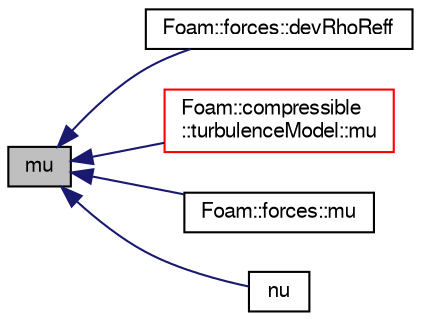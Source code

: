 digraph "mu"
{
  bgcolor="transparent";
  edge [fontname="FreeSans",fontsize="10",labelfontname="FreeSans",labelfontsize="10"];
  node [fontname="FreeSans",fontsize="10",shape=record];
  rankdir="LR";
  Node17 [label="mu",height=0.2,width=0.4,color="black", fillcolor="grey75", style="filled", fontcolor="black"];
  Node17 -> Node18 [dir="back",color="midnightblue",fontsize="10",style="solid",fontname="FreeSans"];
  Node18 [label="Foam::forces::devRhoReff",height=0.2,width=0.4,color="black",URL="$a28830.html#aedf05483d3f92845e23b6dae794b8712",tooltip="Return the effective viscous stress (laminar + turbulent). "];
  Node17 -> Node19 [dir="back",color="midnightblue",fontsize="10",style="solid",fontname="FreeSans"];
  Node19 [label="Foam::compressible\l::turbulenceModel::mu",height=0.2,width=0.4,color="red",URL="$a30818.html#a54025d7e9635694b562bfb981e31e6da",tooltip="Return the laminar viscosity. "];
  Node17 -> Node166 [dir="back",color="midnightblue",fontsize="10",style="solid",fontname="FreeSans"];
  Node166 [label="Foam::forces::mu",height=0.2,width=0.4,color="black",URL="$a28830.html#a61af64ec81cce6c587b942b6403ea7c6",tooltip="Dynamic viscosity field. "];
  Node17 -> Node167 [dir="back",color="midnightblue",fontsize="10",style="solid",fontname="FreeSans"];
  Node167 [label="nu",height=0.2,width=0.4,color="black",URL="$a29758.html#a6aecd1e5d8f1126673049821328cdd69",tooltip="Kinematic viscosity of mixture [m^2/s]. "];
}
